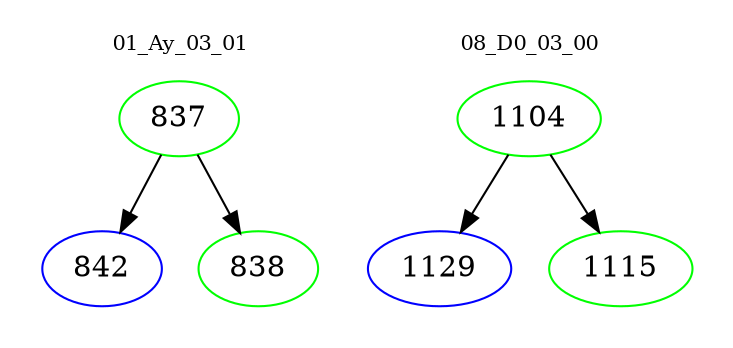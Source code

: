 digraph{
subgraph cluster_0 {
color = white
label = "01_Ay_03_01";
fontsize=10;
T0_837 [label="837", color="green"]
T0_837 -> T0_842 [color="black"]
T0_842 [label="842", color="blue"]
T0_837 -> T0_838 [color="black"]
T0_838 [label="838", color="green"]
}
subgraph cluster_1 {
color = white
label = "08_D0_03_00";
fontsize=10;
T1_1104 [label="1104", color="green"]
T1_1104 -> T1_1129 [color="black"]
T1_1129 [label="1129", color="blue"]
T1_1104 -> T1_1115 [color="black"]
T1_1115 [label="1115", color="green"]
}
}
